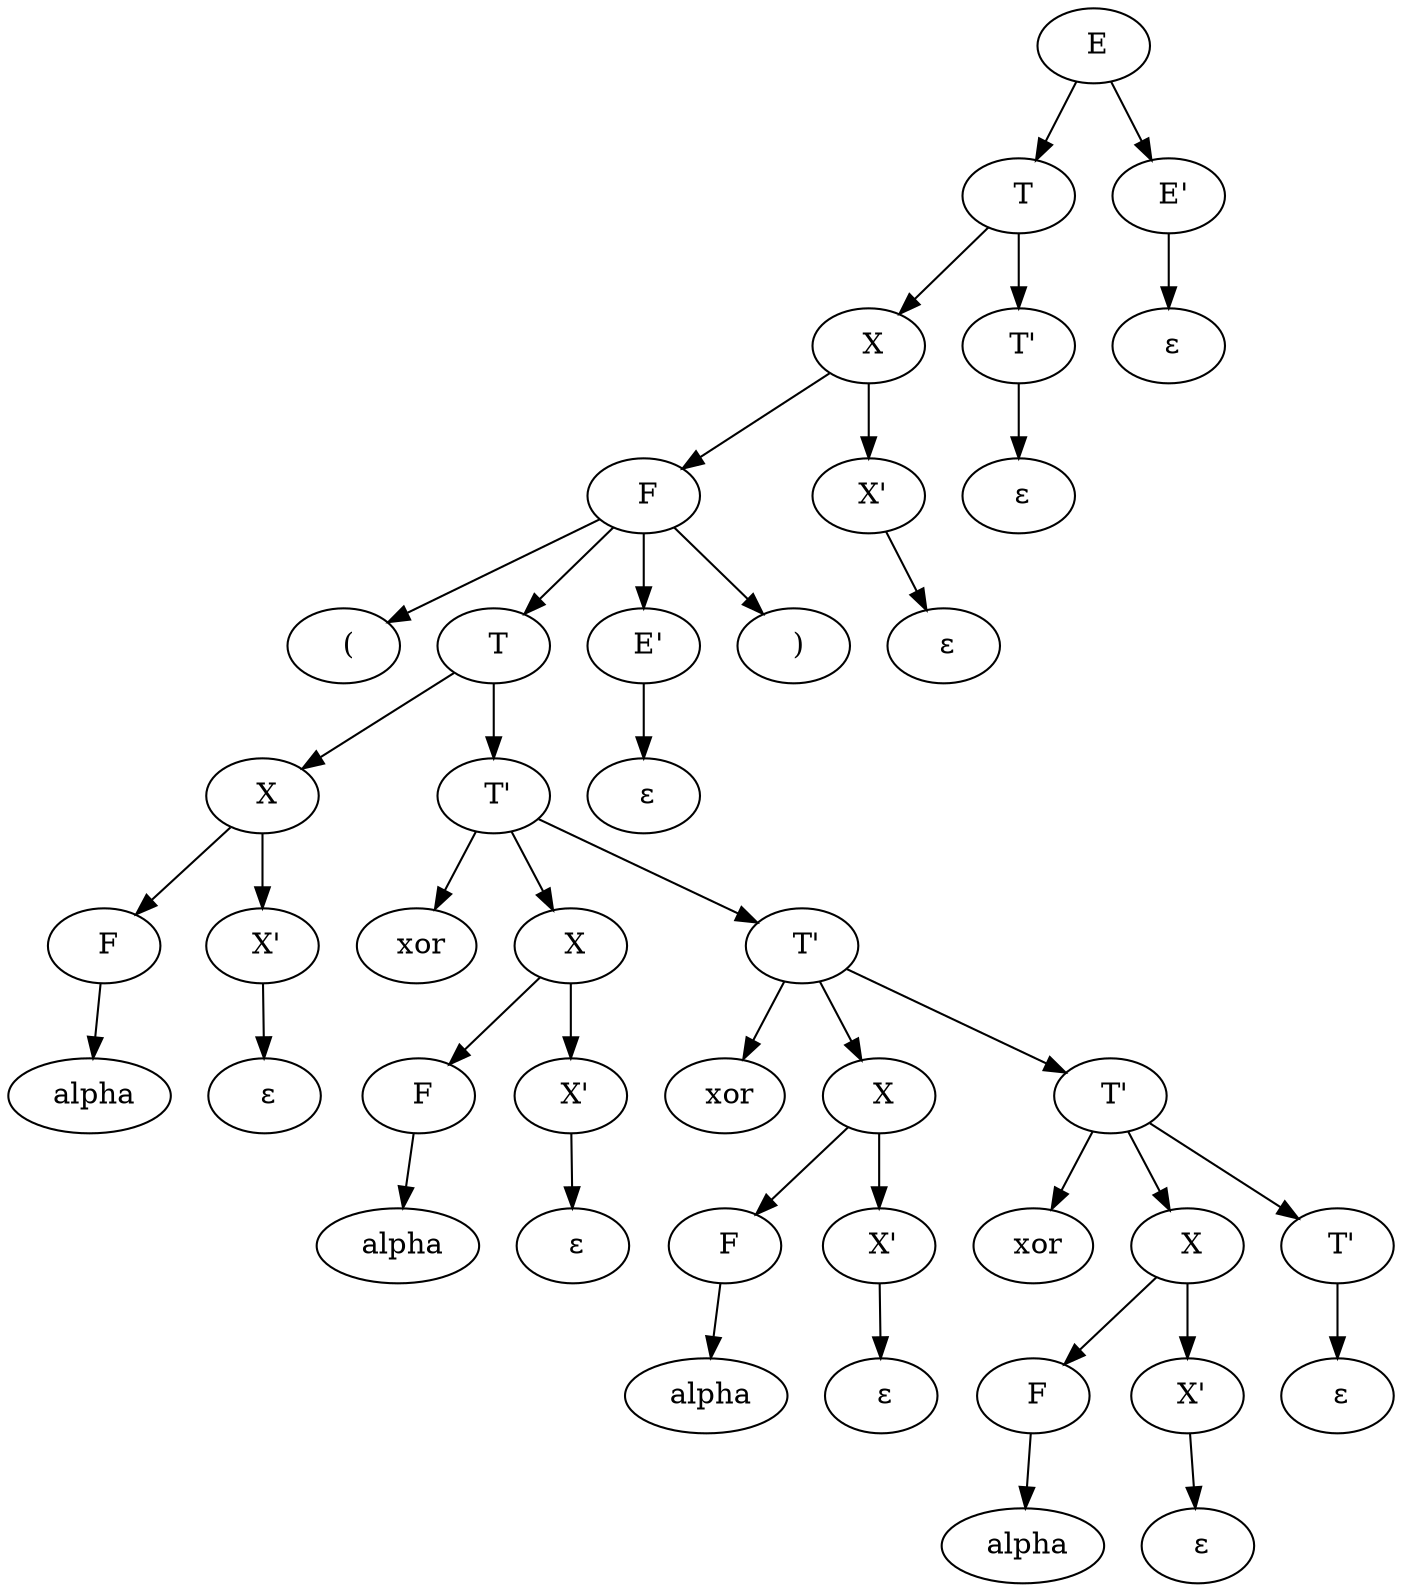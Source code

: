 digraph res{0 [label = " E"]
0->1;
1 [label = " T"]
1->2;
2 [label = " X"]
2->3;
3 [label = " F"]
3->4;
4 [label = " ("]
3->5;
5 [label = " T"]
5->6;
6 [label = " X"]
6->7;
7 [label = " F"]
7->8;
8 [label = " alpha"]
6->9;
9 [label = " X'"]
9->10;
10 [label = " ε"]
5->11;
11 [label = " T'"]
11->12;
12 [label = " xor"]
11->13;
13 [label = " X"]
13->14;
14 [label = " F"]
14->15;
15 [label = " alpha"]
13->16;
16 [label = " X'"]
16->17;
17 [label = " ε"]
11->18;
18 [label = " T'"]
18->19;
19 [label = " xor"]
18->20;
20 [label = " X"]
20->21;
21 [label = " F"]
21->22;
22 [label = " alpha"]
20->23;
23 [label = " X'"]
23->24;
24 [label = " ε"]
18->25;
25 [label = " T'"]
25->26;
26 [label = " xor"]
25->27;
27 [label = " X"]
27->28;
28 [label = " F"]
28->29;
29 [label = " alpha"]
27->30;
30 [label = " X'"]
30->31;
31 [label = " ε"]
25->32;
32 [label = " T'"]
32->33;
33 [label = " ε"]
3->34;
34 [label = " E'"]
34->35;
35 [label = " ε"]
3->36;
36 [label = " )"]
2->37;
37 [label = " X'"]
37->38;
38 [label = " ε"]
1->39;
39 [label = " T'"]
39->40;
40 [label = " ε"]
0->41;
41 [label = " E'"]
41->42;
42 [label = " ε"]
}